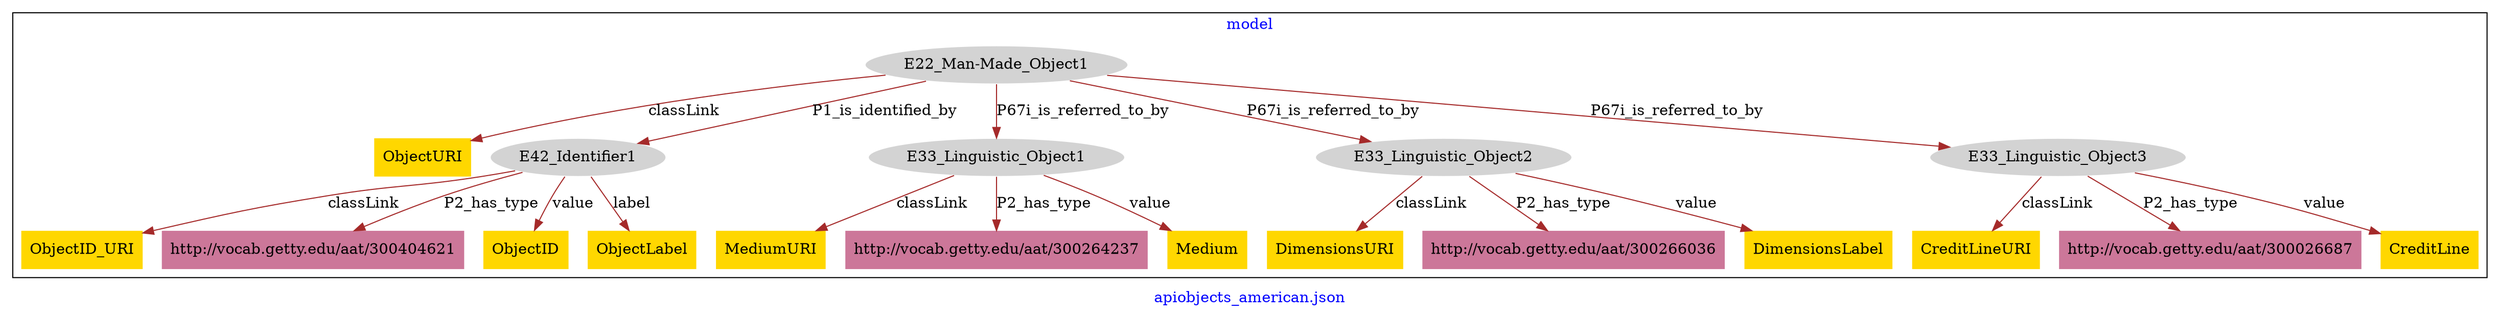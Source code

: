 digraph n0 {
fontcolor="blue"
remincross="true"
label="apiobjects_american.json"
subgraph cluster {
label="model"
n2[style="filled",color="white",fillcolor="lightgray",label="E22_Man-Made_Object1"];
n3[shape="plaintext",style="filled",fillcolor="gold",label="ObjectURI"];
n4[style="filled",color="white",fillcolor="lightgray",label="E42_Identifier1"];
n5[style="filled",color="white",fillcolor="lightgray",label="E33_Linguistic_Object1"];
n6[style="filled",color="white",fillcolor="lightgray",label="E33_Linguistic_Object2"];
n7[style="filled",color="white",fillcolor="lightgray",label="E33_Linguistic_Object3"];
n8[shape="plaintext",style="filled",fillcolor="gold",label="MediumURI"];
n9[shape="plaintext",style="filled",fillcolor="#CC7799",label="http://vocab.getty.edu/aat/300264237"];
n10[shape="plaintext",style="filled",fillcolor="gold",label="Medium"];
n11[shape="plaintext",style="filled",fillcolor="gold",label="DimensionsURI"];
n12[shape="plaintext",style="filled",fillcolor="#CC7799",label="http://vocab.getty.edu/aat/300266036"];
n13[shape="plaintext",style="filled",fillcolor="gold",label="DimensionsLabel"];
n14[shape="plaintext",style="filled",fillcolor="gold",label="CreditLineURI"];
n15[shape="plaintext",style="filled",fillcolor="#CC7799",label="http://vocab.getty.edu/aat/300026687"];
n16[shape="plaintext",style="filled",fillcolor="gold",label="CreditLine"];
n17[shape="plaintext",style="filled",fillcolor="gold",label="ObjectID_URI"];
n18[shape="plaintext",style="filled",fillcolor="#CC7799",label="http://vocab.getty.edu/aat/300404621"];
n19[shape="plaintext",style="filled",fillcolor="gold",label="ObjectID"];
n20[shape="plaintext",style="filled",fillcolor="gold",label="ObjectLabel"];
}
n2 -> n3[color="brown",fontcolor="black",label="classLink"]
n2 -> n4[color="brown",fontcolor="black",label="P1_is_identified_by"]
n2 -> n5[color="brown",fontcolor="black",label="P67i_is_referred_to_by"]
n2 -> n6[color="brown",fontcolor="black",label="P67i_is_referred_to_by"]
n2 -> n7[color="brown",fontcolor="black",label="P67i_is_referred_to_by"]
n5 -> n8[color="brown",fontcolor="black",label="classLink"]
n5 -> n9[color="brown",fontcolor="black",label="P2_has_type"]
n5 -> n10[color="brown",fontcolor="black",label="value"]
n6 -> n11[color="brown",fontcolor="black",label="classLink"]
n6 -> n12[color="brown",fontcolor="black",label="P2_has_type"]
n6 -> n13[color="brown",fontcolor="black",label="value"]
n7 -> n14[color="brown",fontcolor="black",label="classLink"]
n7 -> n15[color="brown",fontcolor="black",label="P2_has_type"]
n7 -> n16[color="brown",fontcolor="black",label="value"]
n4 -> n17[color="brown",fontcolor="black",label="classLink"]
n4 -> n18[color="brown",fontcolor="black",label="P2_has_type"]
n4 -> n19[color="brown",fontcolor="black",label="value"]
n4 -> n20[color="brown",fontcolor="black",label="label"]
}
